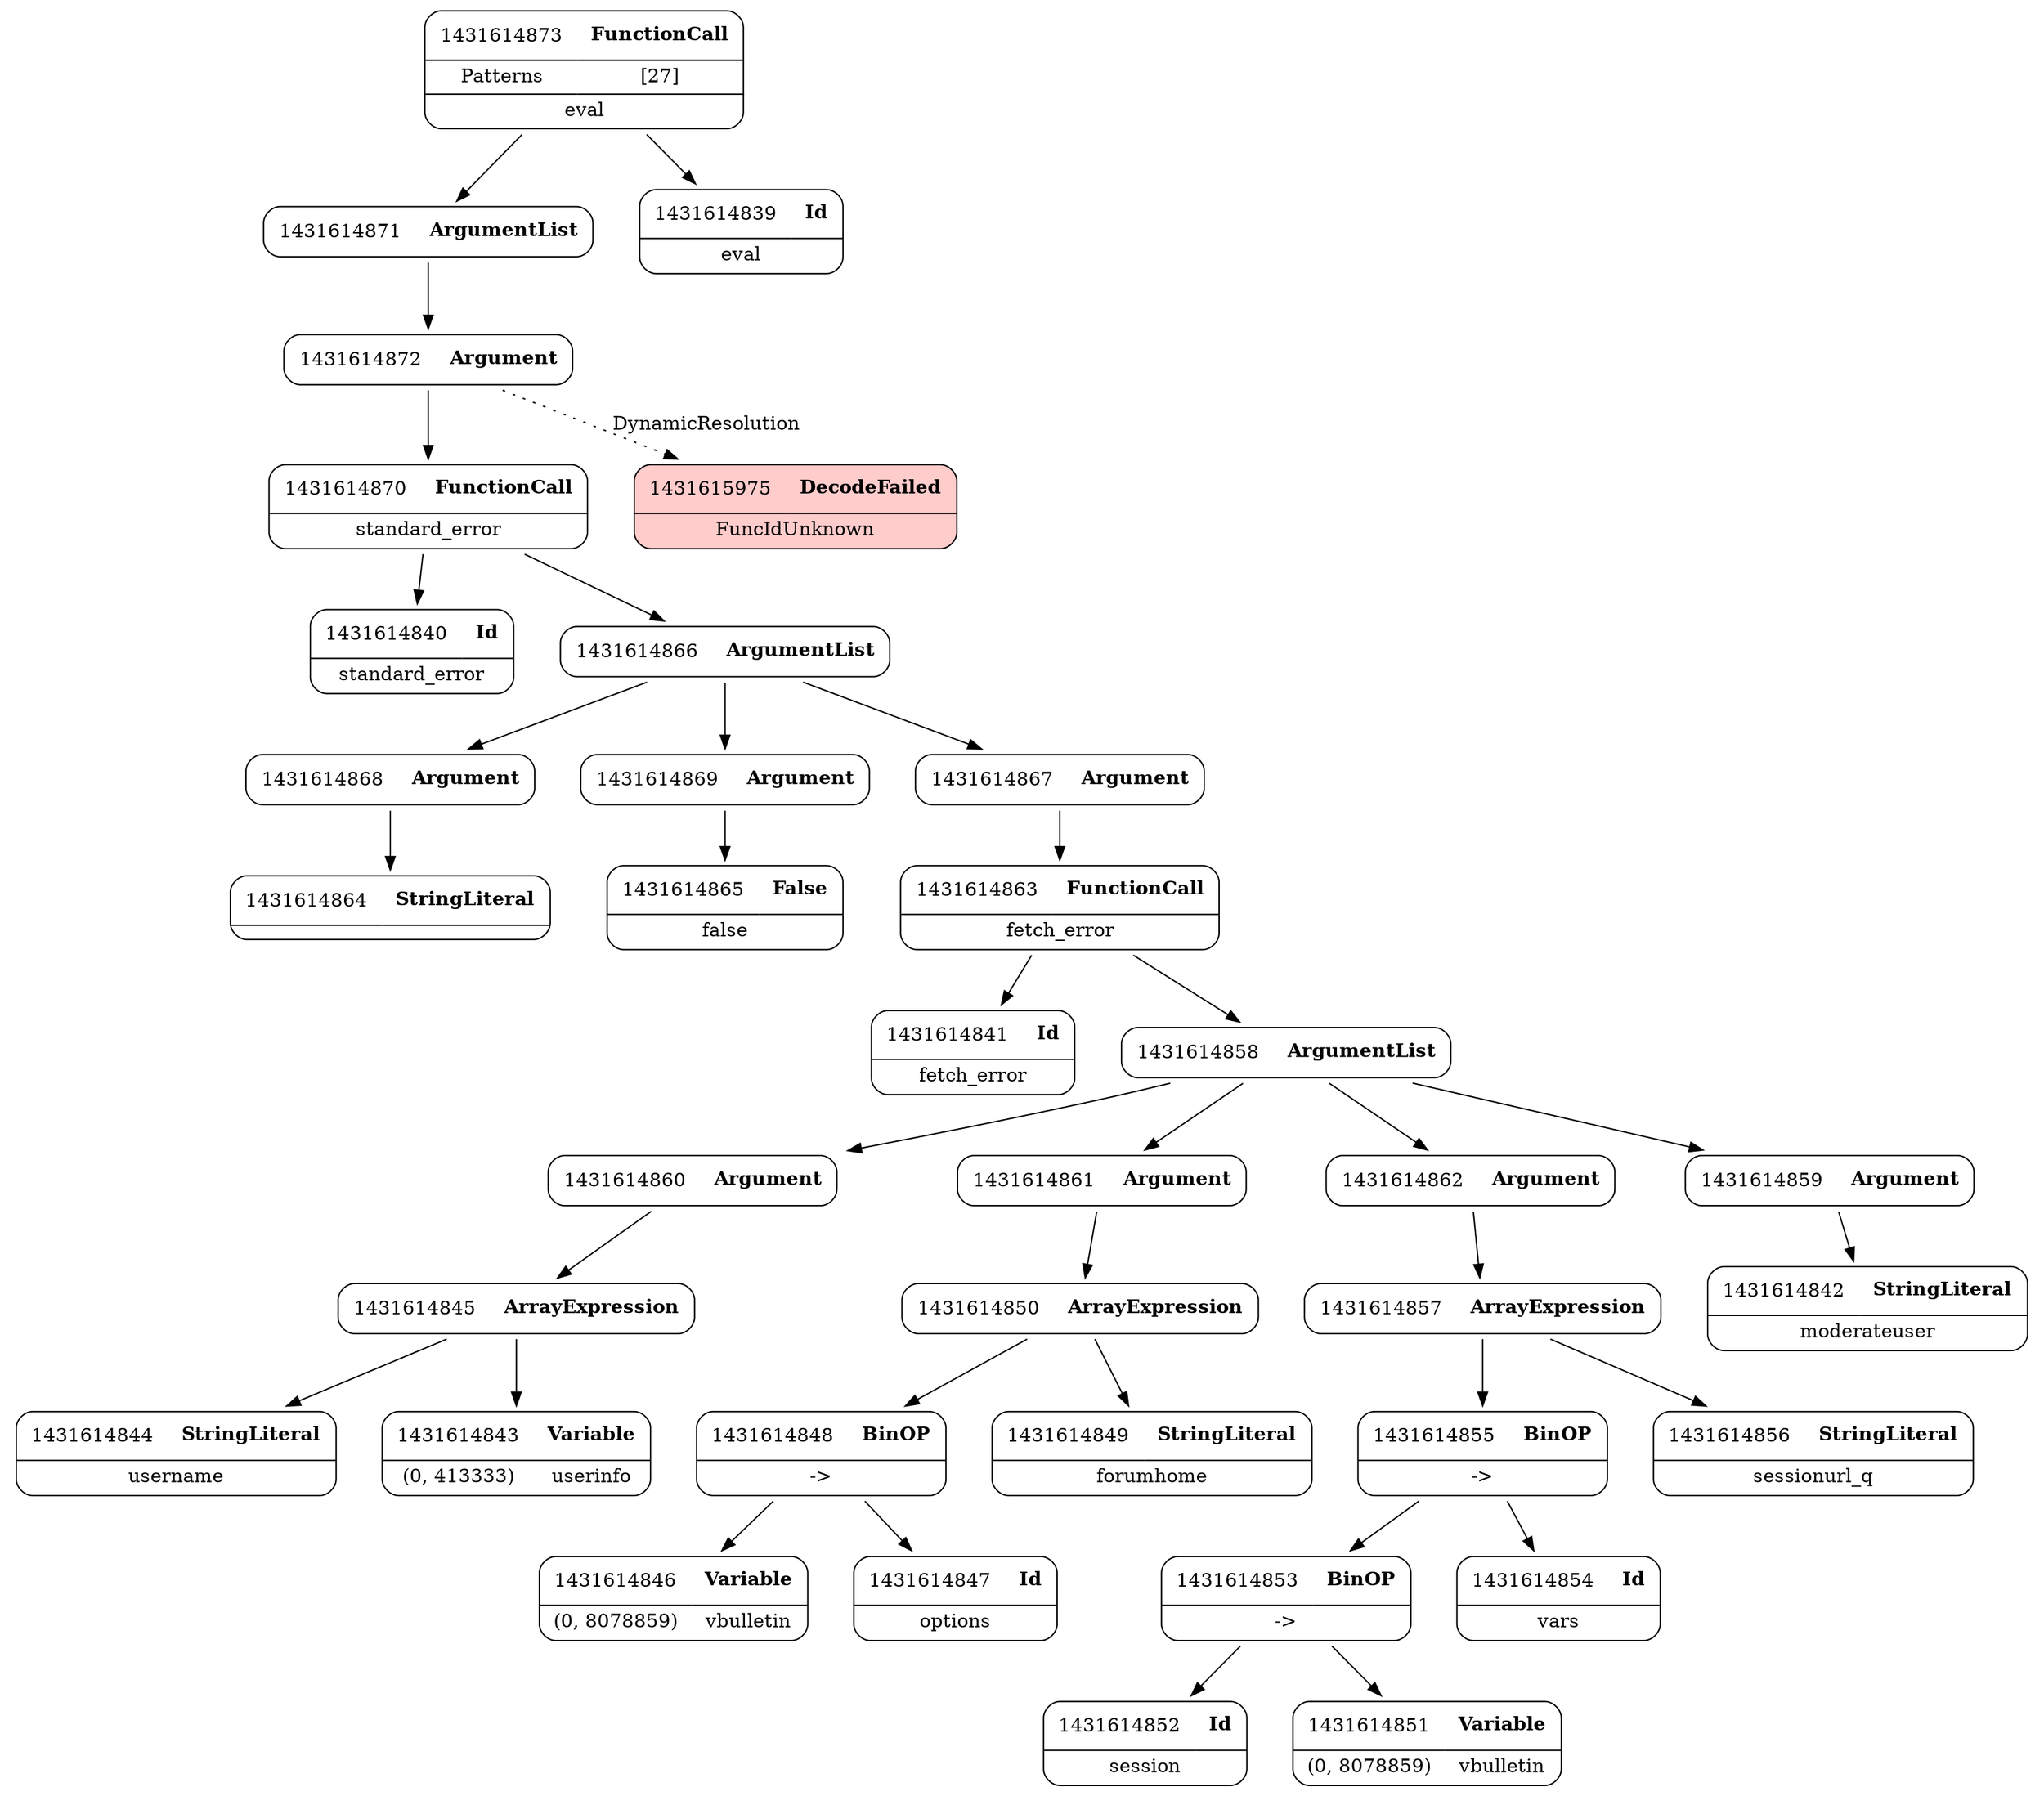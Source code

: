 digraph ast {
node [shape=none];
1431614868 [label=<<TABLE border='1' cellspacing='0' cellpadding='10' style='rounded' ><TR><TD border='0'>1431614868</TD><TD border='0'><B>Argument</B></TD></TR></TABLE>>];
1431614868 -> 1431614864 [weight=2];
1431614869 [label=<<TABLE border='1' cellspacing='0' cellpadding='10' style='rounded' ><TR><TD border='0'>1431614869</TD><TD border='0'><B>Argument</B></TD></TR></TABLE>>];
1431614869 -> 1431614865 [weight=2];
1431614870 [label=<<TABLE border='1' cellspacing='0' cellpadding='10' style='rounded' ><TR><TD border='0'>1431614870</TD><TD border='0'><B>FunctionCall</B></TD></TR><HR/><TR><TD border='0' cellpadding='5' colspan='2'>standard_error</TD></TR></TABLE>>];
1431614870 -> 1431614840 [weight=2];
1431614870 -> 1431614866 [weight=2];
1431614871 [label=<<TABLE border='1' cellspacing='0' cellpadding='10' style='rounded' ><TR><TD border='0'>1431614871</TD><TD border='0'><B>ArgumentList</B></TD></TR></TABLE>>];
1431614871 -> 1431614872 [weight=2];
1431614864 [label=<<TABLE border='1' cellspacing='0' cellpadding='10' style='rounded' ><TR><TD border='0'>1431614864</TD><TD border='0'><B>StringLiteral</B></TD></TR><HR/><TR><TD border='0' cellpadding='5' colspan='2'></TD></TR></TABLE>>];
1431614865 [label=<<TABLE border='1' cellspacing='0' cellpadding='10' style='rounded' ><TR><TD border='0'>1431614865</TD><TD border='0'><B>False</B></TD></TR><HR/><TR><TD border='0' cellpadding='5' colspan='2'>false</TD></TR></TABLE>>];
1431614866 [label=<<TABLE border='1' cellspacing='0' cellpadding='10' style='rounded' ><TR><TD border='0'>1431614866</TD><TD border='0'><B>ArgumentList</B></TD></TR></TABLE>>];
1431614866 -> 1431614867 [weight=2];
1431614866 -> 1431614868 [weight=2];
1431614866 -> 1431614869 [weight=2];
1431614867 [label=<<TABLE border='1' cellspacing='0' cellpadding='10' style='rounded' ><TR><TD border='0'>1431614867</TD><TD border='0'><B>Argument</B></TD></TR></TABLE>>];
1431614867 -> 1431614863 [weight=2];
1431614872 [label=<<TABLE border='1' cellspacing='0' cellpadding='10' style='rounded' ><TR><TD border='0'>1431614872</TD><TD border='0'><B>Argument</B></TD></TR></TABLE>>];
1431614872 -> 1431614870 [weight=2];
1431614872 -> 1431615975 [style=dotted,label=DynamicResolution];
1431614873 [label=<<TABLE border='1' cellspacing='0' cellpadding='10' style='rounded' ><TR><TD border='0'>1431614873</TD><TD border='0'><B>FunctionCall</B></TD></TR><HR/><TR><TD border='0' cellpadding='5'>Patterns</TD><TD border='0' cellpadding='5'>[27]</TD></TR><HR/><TR><TD border='0' cellpadding='5' colspan='2'>eval</TD></TR></TABLE>>];
1431614873 -> 1431614839 [weight=2];
1431614873 -> 1431614871 [weight=2];
1431614852 [label=<<TABLE border='1' cellspacing='0' cellpadding='10' style='rounded' ><TR><TD border='0'>1431614852</TD><TD border='0'><B>Id</B></TD></TR><HR/><TR><TD border='0' cellpadding='5' colspan='2'>session</TD></TR></TABLE>>];
1431614853 [label=<<TABLE border='1' cellspacing='0' cellpadding='10' style='rounded' ><TR><TD border='0'>1431614853</TD><TD border='0'><B>BinOP</B></TD></TR><HR/><TR><TD border='0' cellpadding='5' colspan='2'>-&gt;</TD></TR></TABLE>>];
1431614853 -> 1431614851 [weight=2];
1431614853 -> 1431614852 [weight=2];
1431614854 [label=<<TABLE border='1' cellspacing='0' cellpadding='10' style='rounded' ><TR><TD border='0'>1431614854</TD><TD border='0'><B>Id</B></TD></TR><HR/><TR><TD border='0' cellpadding='5' colspan='2'>vars</TD></TR></TABLE>>];
1431614855 [label=<<TABLE border='1' cellspacing='0' cellpadding='10' style='rounded' ><TR><TD border='0'>1431614855</TD><TD border='0'><B>BinOP</B></TD></TR><HR/><TR><TD border='0' cellpadding='5' colspan='2'>-&gt;</TD></TR></TABLE>>];
1431614855 -> 1431614853 [weight=2];
1431614855 -> 1431614854 [weight=2];
1431614848 [label=<<TABLE border='1' cellspacing='0' cellpadding='10' style='rounded' ><TR><TD border='0'>1431614848</TD><TD border='0'><B>BinOP</B></TD></TR><HR/><TR><TD border='0' cellpadding='5' colspan='2'>-&gt;</TD></TR></TABLE>>];
1431614848 -> 1431614846 [weight=2];
1431614848 -> 1431614847 [weight=2];
1431614849 [label=<<TABLE border='1' cellspacing='0' cellpadding='10' style='rounded' ><TR><TD border='0'>1431614849</TD><TD border='0'><B>StringLiteral</B></TD></TR><HR/><TR><TD border='0' cellpadding='5' colspan='2'>forumhome</TD></TR></TABLE>>];
1431614850 [label=<<TABLE border='1' cellspacing='0' cellpadding='10' style='rounded' ><TR><TD border='0'>1431614850</TD><TD border='0'><B>ArrayExpression</B></TD></TR></TABLE>>];
1431614850 -> 1431614848 [weight=2];
1431614850 -> 1431614849 [weight=2];
1431614851 [label=<<TABLE border='1' cellspacing='0' cellpadding='10' style='rounded' ><TR><TD border='0'>1431614851</TD><TD border='0'><B>Variable</B></TD></TR><HR/><TR><TD border='0' cellpadding='5'>(0, 8078859)</TD><TD border='0' cellpadding='5'>vbulletin</TD></TR></TABLE>>];
1431614860 [label=<<TABLE border='1' cellspacing='0' cellpadding='10' style='rounded' ><TR><TD border='0'>1431614860</TD><TD border='0'><B>Argument</B></TD></TR></TABLE>>];
1431614860 -> 1431614845 [weight=2];
1431614861 [label=<<TABLE border='1' cellspacing='0' cellpadding='10' style='rounded' ><TR><TD border='0'>1431614861</TD><TD border='0'><B>Argument</B></TD></TR></TABLE>>];
1431614861 -> 1431614850 [weight=2];
1431614862 [label=<<TABLE border='1' cellspacing='0' cellpadding='10' style='rounded' ><TR><TD border='0'>1431614862</TD><TD border='0'><B>Argument</B></TD></TR></TABLE>>];
1431614862 -> 1431614857 [weight=2];
1431614863 [label=<<TABLE border='1' cellspacing='0' cellpadding='10' style='rounded' ><TR><TD border='0'>1431614863</TD><TD border='0'><B>FunctionCall</B></TD></TR><HR/><TR><TD border='0' cellpadding='5' colspan='2'>fetch_error</TD></TR></TABLE>>];
1431614863 -> 1431614841 [weight=2];
1431614863 -> 1431614858 [weight=2];
1431614856 [label=<<TABLE border='1' cellspacing='0' cellpadding='10' style='rounded' ><TR><TD border='0'>1431614856</TD><TD border='0'><B>StringLiteral</B></TD></TR><HR/><TR><TD border='0' cellpadding='5' colspan='2'>sessionurl_q</TD></TR></TABLE>>];
1431614857 [label=<<TABLE border='1' cellspacing='0' cellpadding='10' style='rounded' ><TR><TD border='0'>1431614857</TD><TD border='0'><B>ArrayExpression</B></TD></TR></TABLE>>];
1431614857 -> 1431614855 [weight=2];
1431614857 -> 1431614856 [weight=2];
1431614858 [label=<<TABLE border='1' cellspacing='0' cellpadding='10' style='rounded' ><TR><TD border='0'>1431614858</TD><TD border='0'><B>ArgumentList</B></TD></TR></TABLE>>];
1431614858 -> 1431614859 [weight=2];
1431614858 -> 1431614860 [weight=2];
1431614858 -> 1431614861 [weight=2];
1431614858 -> 1431614862 [weight=2];
1431614859 [label=<<TABLE border='1' cellspacing='0' cellpadding='10' style='rounded' ><TR><TD border='0'>1431614859</TD><TD border='0'><B>Argument</B></TD></TR></TABLE>>];
1431614859 -> 1431614842 [weight=2];
1431614839 [label=<<TABLE border='1' cellspacing='0' cellpadding='10' style='rounded' ><TR><TD border='0'>1431614839</TD><TD border='0'><B>Id</B></TD></TR><HR/><TR><TD border='0' cellpadding='5' colspan='2'>eval</TD></TR></TABLE>>];
1431614844 [label=<<TABLE border='1' cellspacing='0' cellpadding='10' style='rounded' ><TR><TD border='0'>1431614844</TD><TD border='0'><B>StringLiteral</B></TD></TR><HR/><TR><TD border='0' cellpadding='5' colspan='2'>username</TD></TR></TABLE>>];
1431614845 [label=<<TABLE border='1' cellspacing='0' cellpadding='10' style='rounded' ><TR><TD border='0'>1431614845</TD><TD border='0'><B>ArrayExpression</B></TD></TR></TABLE>>];
1431614845 -> 1431614843 [weight=2];
1431614845 -> 1431614844 [weight=2];
1431614846 [label=<<TABLE border='1' cellspacing='0' cellpadding='10' style='rounded' ><TR><TD border='0'>1431614846</TD><TD border='0'><B>Variable</B></TD></TR><HR/><TR><TD border='0' cellpadding='5'>(0, 8078859)</TD><TD border='0' cellpadding='5'>vbulletin</TD></TR></TABLE>>];
1431614847 [label=<<TABLE border='1' cellspacing='0' cellpadding='10' style='rounded' ><TR><TD border='0'>1431614847</TD><TD border='0'><B>Id</B></TD></TR><HR/><TR><TD border='0' cellpadding='5' colspan='2'>options</TD></TR></TABLE>>];
1431614840 [label=<<TABLE border='1' cellspacing='0' cellpadding='10' style='rounded' ><TR><TD border='0'>1431614840</TD><TD border='0'><B>Id</B></TD></TR><HR/><TR><TD border='0' cellpadding='5' colspan='2'>standard_error</TD></TR></TABLE>>];
1431614841 [label=<<TABLE border='1' cellspacing='0' cellpadding='10' style='rounded' ><TR><TD border='0'>1431614841</TD><TD border='0'><B>Id</B></TD></TR><HR/><TR><TD border='0' cellpadding='5' colspan='2'>fetch_error</TD></TR></TABLE>>];
1431614842 [label=<<TABLE border='1' cellspacing='0' cellpadding='10' style='rounded' ><TR><TD border='0'>1431614842</TD><TD border='0'><B>StringLiteral</B></TD></TR><HR/><TR><TD border='0' cellpadding='5' colspan='2'>moderateuser</TD></TR></TABLE>>];
1431614843 [label=<<TABLE border='1' cellspacing='0' cellpadding='10' style='rounded' ><TR><TD border='0'>1431614843</TD><TD border='0'><B>Variable</B></TD></TR><HR/><TR><TD border='0' cellpadding='5'>(0, 413333)</TD><TD border='0' cellpadding='5'>userinfo</TD></TR></TABLE>>];
1431615975 [label=<<TABLE border='1' cellspacing='0' cellpadding='10' style='rounded' bgcolor='#FFCCCC' ><TR><TD border='0'>1431615975</TD><TD border='0'><B>DecodeFailed</B></TD></TR><HR/><TR><TD border='0' cellpadding='5' colspan='2'>FuncIdUnknown</TD></TR></TABLE>>];
}
